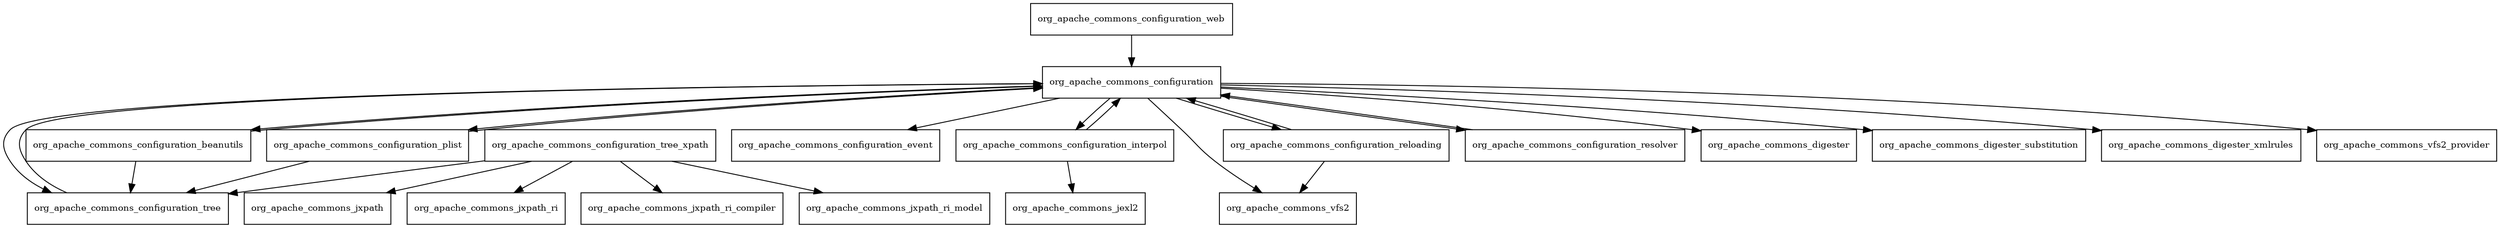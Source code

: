 digraph commons_configuration_1_10_package_dependencies {
  node [shape = box, fontsize=10.0];
  org_apache_commons_configuration -> org_apache_commons_configuration_beanutils;
  org_apache_commons_configuration -> org_apache_commons_configuration_event;
  org_apache_commons_configuration -> org_apache_commons_configuration_interpol;
  org_apache_commons_configuration -> org_apache_commons_configuration_plist;
  org_apache_commons_configuration -> org_apache_commons_configuration_reloading;
  org_apache_commons_configuration -> org_apache_commons_configuration_resolver;
  org_apache_commons_configuration -> org_apache_commons_configuration_tree;
  org_apache_commons_configuration -> org_apache_commons_digester;
  org_apache_commons_configuration -> org_apache_commons_digester_substitution;
  org_apache_commons_configuration -> org_apache_commons_digester_xmlrules;
  org_apache_commons_configuration -> org_apache_commons_vfs2;
  org_apache_commons_configuration -> org_apache_commons_vfs2_provider;
  org_apache_commons_configuration_beanutils -> org_apache_commons_configuration;
  org_apache_commons_configuration_beanutils -> org_apache_commons_configuration_tree;
  org_apache_commons_configuration_interpol -> org_apache_commons_configuration;
  org_apache_commons_configuration_interpol -> org_apache_commons_jexl2;
  org_apache_commons_configuration_plist -> org_apache_commons_configuration;
  org_apache_commons_configuration_plist -> org_apache_commons_configuration_tree;
  org_apache_commons_configuration_reloading -> org_apache_commons_configuration;
  org_apache_commons_configuration_reloading -> org_apache_commons_vfs2;
  org_apache_commons_configuration_resolver -> org_apache_commons_configuration;
  org_apache_commons_configuration_tree -> org_apache_commons_configuration;
  org_apache_commons_configuration_tree_xpath -> org_apache_commons_configuration_tree;
  org_apache_commons_configuration_tree_xpath -> org_apache_commons_jxpath;
  org_apache_commons_configuration_tree_xpath -> org_apache_commons_jxpath_ri;
  org_apache_commons_configuration_tree_xpath -> org_apache_commons_jxpath_ri_compiler;
  org_apache_commons_configuration_tree_xpath -> org_apache_commons_jxpath_ri_model;
  org_apache_commons_configuration_web -> org_apache_commons_configuration;
}
